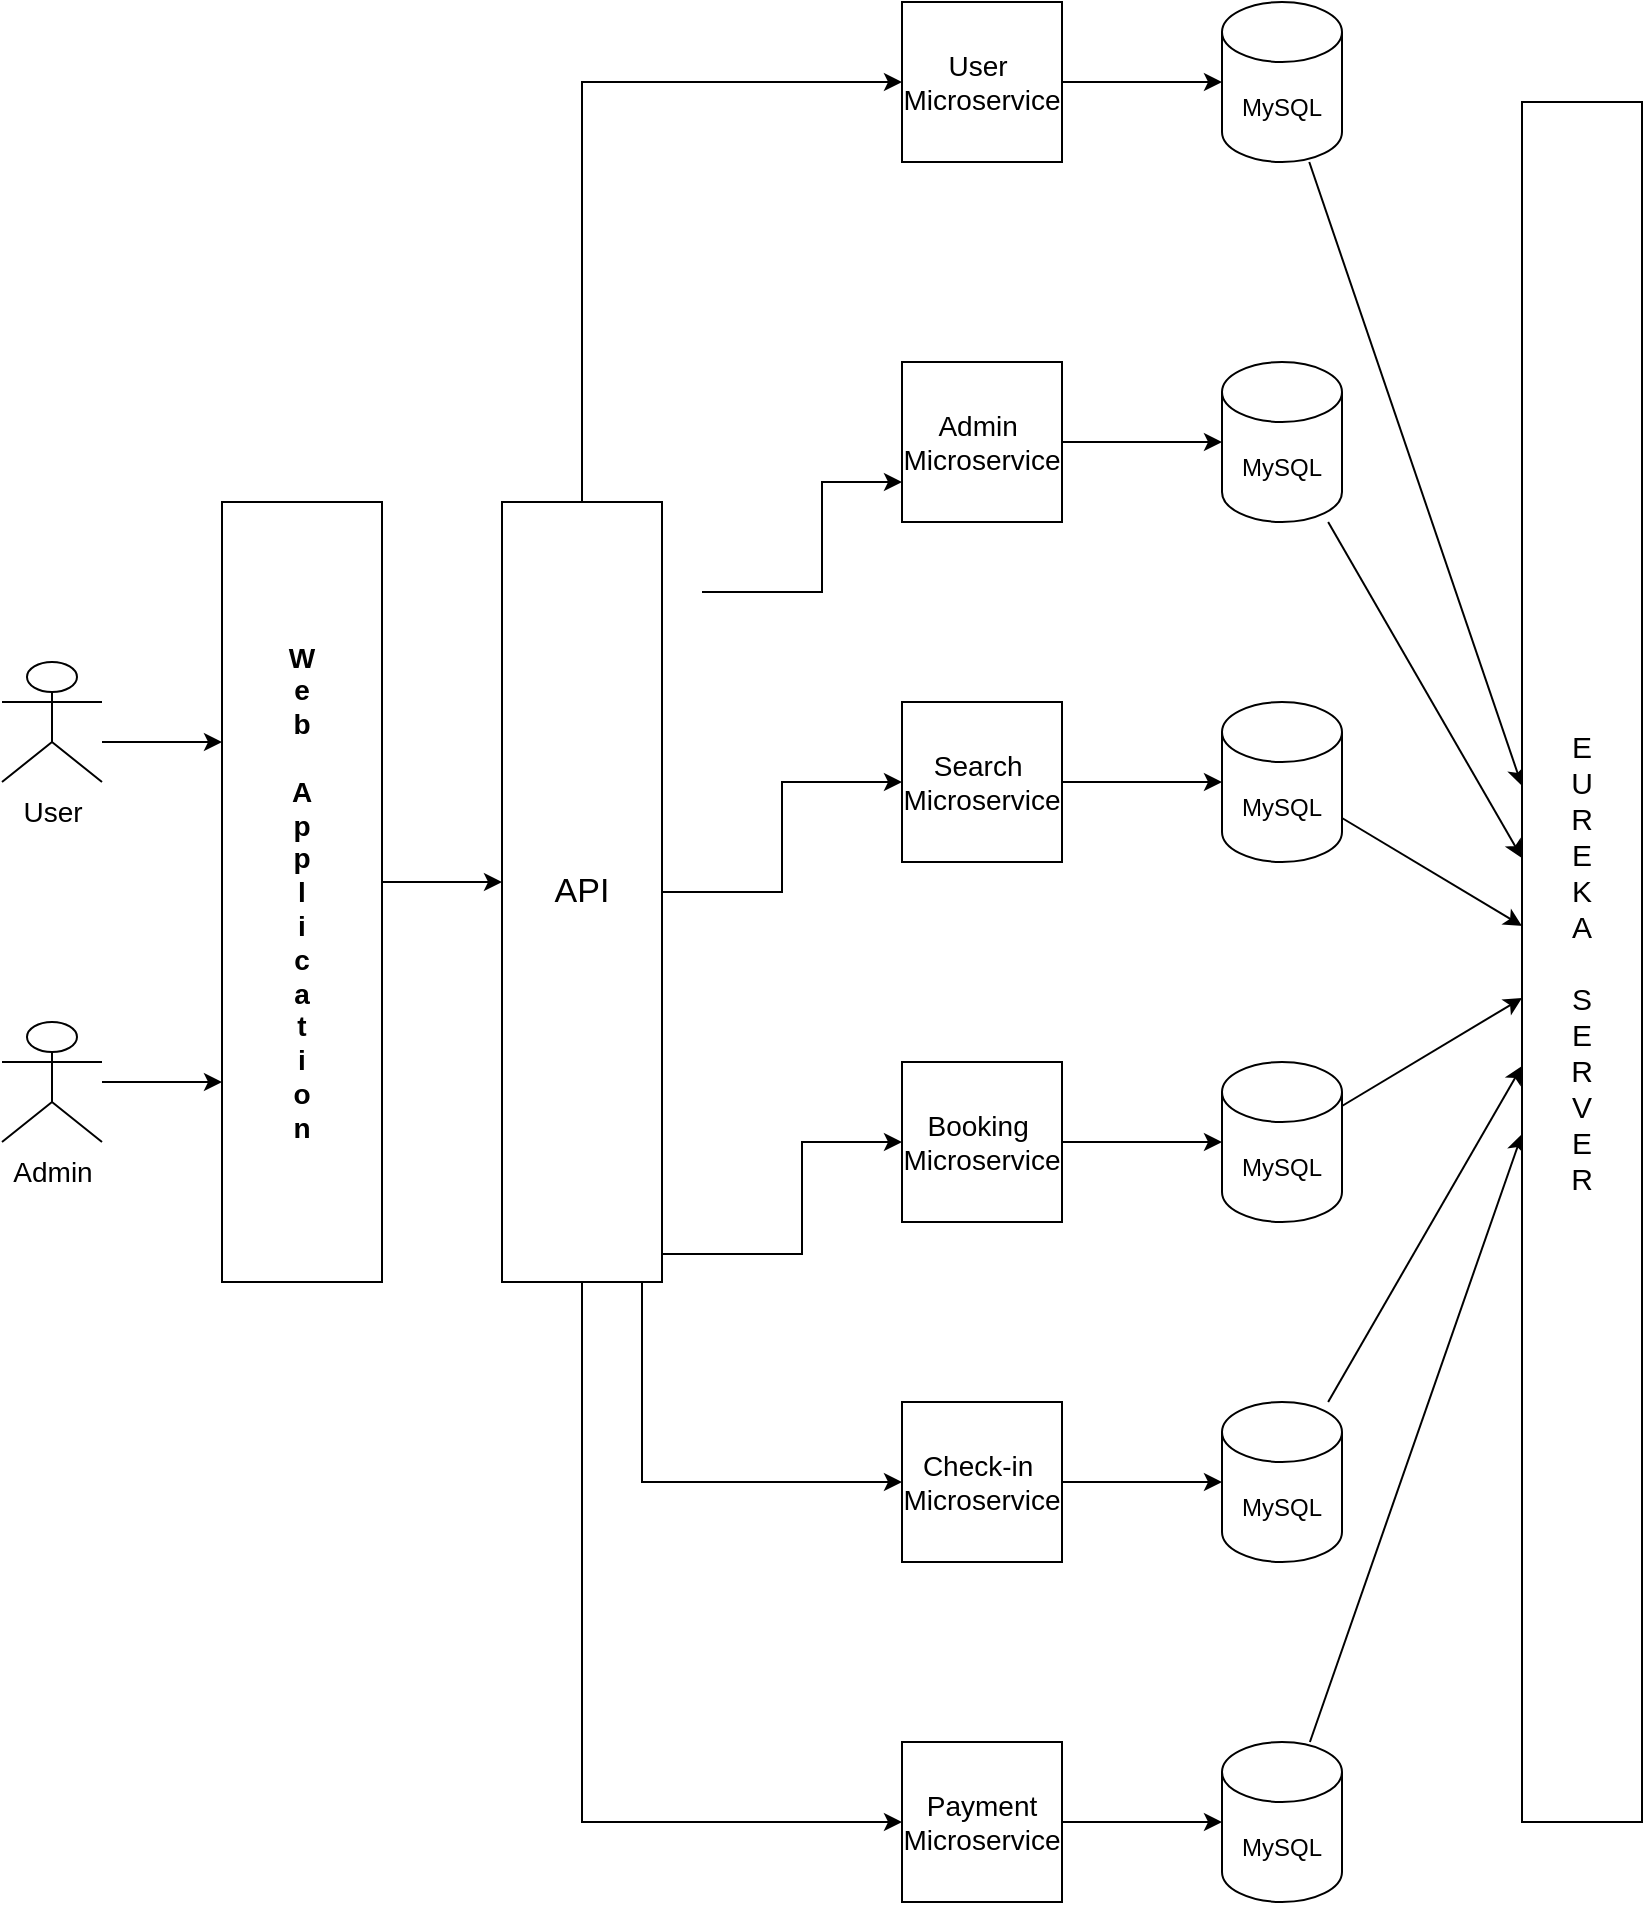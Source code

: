<mxfile version="26.2.9">
  <diagram name="Page-1" id="pG92UOis5DG1-28vQlEu">
    <mxGraphModel dx="1366" dy="669" grid="1" gridSize="10" guides="1" tooltips="1" connect="1" arrows="1" fold="1" page="1" pageScale="1" pageWidth="850" pageHeight="1100" math="0" shadow="0">
      <root>
        <mxCell id="0" />
        <mxCell id="1" parent="0" />
        <mxCell id="1EWZiz0vZpaTnw2dbrHK-3" value="W&lt;div&gt;e&lt;/div&gt;&lt;div&gt;b&lt;/div&gt;&lt;div&gt;&lt;br&gt;&lt;/div&gt;&lt;div&gt;A&lt;/div&gt;&lt;div&gt;p&lt;/div&gt;&lt;div&gt;p&lt;/div&gt;&lt;div&gt;l&lt;/div&gt;&lt;div&gt;i&lt;/div&gt;&lt;div&gt;c&lt;/div&gt;&lt;div&gt;a&lt;/div&gt;&lt;div&gt;t&lt;/div&gt;&lt;div&gt;i&lt;/div&gt;&lt;div&gt;o&lt;/div&gt;&lt;div&gt;n&lt;/div&gt;" style="rounded=0;whiteSpace=wrap;html=1;fontSize=14;fontStyle=1" vertex="1" parent="1">
          <mxGeometry x="120" y="320" width="80" height="390" as="geometry" />
        </mxCell>
        <mxCell id="1EWZiz0vZpaTnw2dbrHK-55" value="" style="edgeStyle=none;rounded=0;orthogonalLoop=1;jettySize=auto;html=1;" edge="1" parent="1" source="1EWZiz0vZpaTnw2dbrHK-5" target="1EWZiz0vZpaTnw2dbrHK-49">
          <mxGeometry relative="1" as="geometry" />
        </mxCell>
        <mxCell id="1EWZiz0vZpaTnw2dbrHK-5" value="MySQL" style="shape=cylinder3;whiteSpace=wrap;html=1;boundedLbl=1;backgroundOutline=1;size=15;" vertex="1" parent="1">
          <mxGeometry x="620" y="940" width="60" height="80" as="geometry" />
        </mxCell>
        <mxCell id="1EWZiz0vZpaTnw2dbrHK-54" value="" style="edgeStyle=none;rounded=0;orthogonalLoop=1;jettySize=auto;html=1;" edge="1" parent="1" source="1EWZiz0vZpaTnw2dbrHK-6" target="1EWZiz0vZpaTnw2dbrHK-49">
          <mxGeometry relative="1" as="geometry" />
        </mxCell>
        <mxCell id="1EWZiz0vZpaTnw2dbrHK-6" value="MySQL" style="shape=cylinder3;whiteSpace=wrap;html=1;boundedLbl=1;backgroundOutline=1;size=15;" vertex="1" parent="1">
          <mxGeometry x="620" y="770" width="60" height="80" as="geometry" />
        </mxCell>
        <mxCell id="1EWZiz0vZpaTnw2dbrHK-53" value="" style="edgeStyle=none;rounded=0;orthogonalLoop=1;jettySize=auto;html=1;" edge="1" parent="1" source="1EWZiz0vZpaTnw2dbrHK-7" target="1EWZiz0vZpaTnw2dbrHK-49">
          <mxGeometry relative="1" as="geometry" />
        </mxCell>
        <mxCell id="1EWZiz0vZpaTnw2dbrHK-7" value="MySQL" style="shape=cylinder3;whiteSpace=wrap;html=1;boundedLbl=1;backgroundOutline=1;size=15;" vertex="1" parent="1">
          <mxGeometry x="620" y="600" width="60" height="80" as="geometry" />
        </mxCell>
        <mxCell id="1EWZiz0vZpaTnw2dbrHK-52" value="" style="edgeStyle=none;rounded=0;orthogonalLoop=1;jettySize=auto;html=1;" edge="1" parent="1" source="1EWZiz0vZpaTnw2dbrHK-8" target="1EWZiz0vZpaTnw2dbrHK-49">
          <mxGeometry relative="1" as="geometry" />
        </mxCell>
        <mxCell id="1EWZiz0vZpaTnw2dbrHK-8" value="MySQL" style="shape=cylinder3;whiteSpace=wrap;html=1;boundedLbl=1;backgroundOutline=1;size=15;" vertex="1" parent="1">
          <mxGeometry x="620" y="420" width="60" height="80" as="geometry" />
        </mxCell>
        <mxCell id="1EWZiz0vZpaTnw2dbrHK-51" value="" style="edgeStyle=none;rounded=0;orthogonalLoop=1;jettySize=auto;html=1;" edge="1" parent="1" source="1EWZiz0vZpaTnw2dbrHK-9" target="1EWZiz0vZpaTnw2dbrHK-49">
          <mxGeometry relative="1" as="geometry" />
        </mxCell>
        <mxCell id="1EWZiz0vZpaTnw2dbrHK-9" value="MySQL" style="shape=cylinder3;whiteSpace=wrap;html=1;boundedLbl=1;backgroundOutline=1;size=15;" vertex="1" parent="1">
          <mxGeometry x="620" y="250" width="60" height="80" as="geometry" />
        </mxCell>
        <mxCell id="1EWZiz0vZpaTnw2dbrHK-50" value="" style="edgeStyle=none;rounded=0;orthogonalLoop=1;jettySize=auto;html=1;" edge="1" parent="1" source="1EWZiz0vZpaTnw2dbrHK-10" target="1EWZiz0vZpaTnw2dbrHK-49">
          <mxGeometry relative="1" as="geometry" />
        </mxCell>
        <mxCell id="1EWZiz0vZpaTnw2dbrHK-10" value="MySQL" style="shape=cylinder3;whiteSpace=wrap;html=1;boundedLbl=1;backgroundOutline=1;size=15;" vertex="1" parent="1">
          <mxGeometry x="620" y="70" width="60" height="80" as="geometry" />
        </mxCell>
        <mxCell id="1EWZiz0vZpaTnw2dbrHK-13" value="API" style="rounded=0;whiteSpace=wrap;html=1;direction=south;fontSize=17;" vertex="1" parent="1">
          <mxGeometry x="260" y="320" width="80" height="390" as="geometry" />
        </mxCell>
        <mxCell id="1EWZiz0vZpaTnw2dbrHK-33" value="" style="edgeStyle=orthogonalEdgeStyle;rounded=0;orthogonalLoop=1;jettySize=auto;html=1;" edge="1" parent="1" source="1EWZiz0vZpaTnw2dbrHK-15" target="1EWZiz0vZpaTnw2dbrHK-10">
          <mxGeometry relative="1" as="geometry" />
        </mxCell>
        <mxCell id="1EWZiz0vZpaTnw2dbrHK-15" value="User&amp;nbsp;&lt;div&gt;Microservice&lt;/div&gt;" style="whiteSpace=wrap;html=1;aspect=fixed;fontSize=14;" vertex="1" parent="1">
          <mxGeometry x="460" y="70" width="80" height="80" as="geometry" />
        </mxCell>
        <mxCell id="1EWZiz0vZpaTnw2dbrHK-32" value="" style="edgeStyle=orthogonalEdgeStyle;rounded=0;orthogonalLoop=1;jettySize=auto;html=1;" edge="1" parent="1" source="1EWZiz0vZpaTnw2dbrHK-16" target="1EWZiz0vZpaTnw2dbrHK-9">
          <mxGeometry relative="1" as="geometry" />
        </mxCell>
        <mxCell id="1EWZiz0vZpaTnw2dbrHK-16" value="Admin&amp;nbsp;&lt;div&gt;Microservice&lt;/div&gt;" style="whiteSpace=wrap;html=1;aspect=fixed;fontSize=14;" vertex="1" parent="1">
          <mxGeometry x="460" y="250" width="80" height="80" as="geometry" />
        </mxCell>
        <mxCell id="1EWZiz0vZpaTnw2dbrHK-34" value="" style="edgeStyle=orthogonalEdgeStyle;rounded=0;orthogonalLoop=1;jettySize=auto;html=1;" edge="1" parent="1" source="1EWZiz0vZpaTnw2dbrHK-17" target="1EWZiz0vZpaTnw2dbrHK-8">
          <mxGeometry relative="1" as="geometry" />
        </mxCell>
        <mxCell id="1EWZiz0vZpaTnw2dbrHK-17" value="Search&amp;nbsp;&lt;div&gt;Microservice&lt;/div&gt;" style="whiteSpace=wrap;html=1;aspect=fixed;fontSize=14;" vertex="1" parent="1">
          <mxGeometry x="460" y="420" width="80" height="80" as="geometry" />
        </mxCell>
        <mxCell id="1EWZiz0vZpaTnw2dbrHK-35" value="" style="edgeStyle=orthogonalEdgeStyle;rounded=0;orthogonalLoop=1;jettySize=auto;html=1;" edge="1" parent="1" source="1EWZiz0vZpaTnw2dbrHK-18" target="1EWZiz0vZpaTnw2dbrHK-7">
          <mxGeometry relative="1" as="geometry" />
        </mxCell>
        <mxCell id="1EWZiz0vZpaTnw2dbrHK-18" value="Booking&amp;nbsp;&lt;div&gt;Microservice&lt;/div&gt;" style="whiteSpace=wrap;html=1;aspect=fixed;fontSize=14;" vertex="1" parent="1">
          <mxGeometry x="460" y="600" width="80" height="80" as="geometry" />
        </mxCell>
        <mxCell id="1EWZiz0vZpaTnw2dbrHK-36" value="" style="edgeStyle=orthogonalEdgeStyle;rounded=0;orthogonalLoop=1;jettySize=auto;html=1;" edge="1" parent="1" source="1EWZiz0vZpaTnw2dbrHK-19" target="1EWZiz0vZpaTnw2dbrHK-6">
          <mxGeometry relative="1" as="geometry" />
        </mxCell>
        <mxCell id="1EWZiz0vZpaTnw2dbrHK-19" value="Check-in&amp;nbsp;&lt;div&gt;Microservice&lt;/div&gt;" style="whiteSpace=wrap;html=1;aspect=fixed;fontSize=14;" vertex="1" parent="1">
          <mxGeometry x="460" y="770" width="80" height="80" as="geometry" />
        </mxCell>
        <mxCell id="1EWZiz0vZpaTnw2dbrHK-37" value="" style="edgeStyle=orthogonalEdgeStyle;rounded=0;orthogonalLoop=1;jettySize=auto;html=1;" edge="1" parent="1" source="1EWZiz0vZpaTnw2dbrHK-20" target="1EWZiz0vZpaTnw2dbrHK-5">
          <mxGeometry relative="1" as="geometry" />
        </mxCell>
        <mxCell id="1EWZiz0vZpaTnw2dbrHK-20" value="Payment&lt;div&gt;Microservice&lt;/div&gt;" style="whiteSpace=wrap;html=1;aspect=fixed;fontSize=14;" vertex="1" parent="1">
          <mxGeometry x="460" y="940" width="80" height="80" as="geometry" />
        </mxCell>
        <mxCell id="1EWZiz0vZpaTnw2dbrHK-21" value="User" style="shape=umlActor;verticalLabelPosition=bottom;verticalAlign=top;html=1;outlineConnect=0;fontSize=14;" vertex="1" parent="1">
          <mxGeometry x="10" y="400" width="50" height="60" as="geometry" />
        </mxCell>
        <mxCell id="1EWZiz0vZpaTnw2dbrHK-22" value="Admin" style="shape=umlActor;verticalLabelPosition=bottom;verticalAlign=top;html=1;outlineConnect=0;fontSize=14;" vertex="1" parent="1">
          <mxGeometry x="10" y="580" width="50" height="60" as="geometry" />
        </mxCell>
        <mxCell id="1EWZiz0vZpaTnw2dbrHK-26" value="" style="endArrow=classic;html=1;rounded=0;" edge="1" parent="1">
          <mxGeometry width="50" height="50" relative="1" as="geometry">
            <mxPoint x="60" y="440" as="sourcePoint" />
            <mxPoint x="120" y="440" as="targetPoint" />
            <Array as="points" />
          </mxGeometry>
        </mxCell>
        <mxCell id="1EWZiz0vZpaTnw2dbrHK-27" value="" style="endArrow=classic;html=1;rounded=0;" edge="1" parent="1">
          <mxGeometry width="50" height="50" relative="1" as="geometry">
            <mxPoint x="60" y="610" as="sourcePoint" />
            <mxPoint x="120" y="610" as="targetPoint" />
            <Array as="points" />
          </mxGeometry>
        </mxCell>
        <mxCell id="1EWZiz0vZpaTnw2dbrHK-28" value="" style="endArrow=classic;html=1;rounded=0;" edge="1" parent="1">
          <mxGeometry width="50" height="50" relative="1" as="geometry">
            <mxPoint x="200" y="510" as="sourcePoint" />
            <mxPoint x="260" y="510" as="targetPoint" />
            <Array as="points" />
          </mxGeometry>
        </mxCell>
        <mxCell id="1EWZiz0vZpaTnw2dbrHK-39" value="" style="edgeStyle=orthogonalEdgeStyle;rounded=0;orthogonalLoop=1;jettySize=auto;html=1;" edge="1" parent="1">
          <mxGeometry relative="1" as="geometry">
            <mxPoint x="340" y="689" as="sourcePoint" />
            <mxPoint x="460" y="640" as="targetPoint" />
            <Array as="points">
              <mxPoint x="340" y="696" />
              <mxPoint x="410" y="696" />
              <mxPoint x="410" y="640" />
            </Array>
          </mxGeometry>
        </mxCell>
        <mxCell id="1EWZiz0vZpaTnw2dbrHK-40" value="" style="edgeStyle=orthogonalEdgeStyle;rounded=0;orthogonalLoop=1;jettySize=auto;html=1;entryX=0;entryY=0.5;entryDx=0;entryDy=0;exitX=1;exitY=0.5;exitDx=0;exitDy=0;" edge="1" parent="1" source="1EWZiz0vZpaTnw2dbrHK-13" target="1EWZiz0vZpaTnw2dbrHK-19">
          <mxGeometry relative="1" as="geometry">
            <mxPoint x="330" y="720" as="sourcePoint" />
            <mxPoint x="480" y="810" as="targetPoint" />
            <Array as="points">
              <mxPoint x="330" y="810" />
            </Array>
          </mxGeometry>
        </mxCell>
        <mxCell id="1EWZiz0vZpaTnw2dbrHK-42" value="" style="edgeStyle=orthogonalEdgeStyle;rounded=0;orthogonalLoop=1;jettySize=auto;html=1;entryX=0;entryY=0.5;entryDx=0;entryDy=0;" edge="1" parent="1" target="1EWZiz0vZpaTnw2dbrHK-20">
          <mxGeometry relative="1" as="geometry">
            <mxPoint x="300" y="710" as="sourcePoint" />
            <mxPoint x="335" y="1030" as="targetPoint" />
            <Array as="points">
              <mxPoint x="300" y="980" />
            </Array>
          </mxGeometry>
        </mxCell>
        <mxCell id="1EWZiz0vZpaTnw2dbrHK-30" value="" style="edgeStyle=orthogonalEdgeStyle;rounded=0;orthogonalLoop=1;jettySize=auto;html=1;exitX=0.5;exitY=0;exitDx=0;exitDy=0;" edge="1" parent="1" source="1EWZiz0vZpaTnw2dbrHK-13" target="1EWZiz0vZpaTnw2dbrHK-17">
          <mxGeometry relative="1" as="geometry">
            <mxPoint x="380" y="516" as="sourcePoint" />
          </mxGeometry>
        </mxCell>
        <mxCell id="1EWZiz0vZpaTnw2dbrHK-45" value="" style="edgeStyle=orthogonalEdgeStyle;rounded=0;orthogonalLoop=1;jettySize=auto;html=1;" edge="1" parent="1">
          <mxGeometry relative="1" as="geometry">
            <mxPoint x="360" y="365" as="sourcePoint" />
            <mxPoint x="460" y="310" as="targetPoint" />
            <Array as="points">
              <mxPoint x="420" y="364.56" />
              <mxPoint x="420" y="309.56" />
            </Array>
          </mxGeometry>
        </mxCell>
        <mxCell id="1EWZiz0vZpaTnw2dbrHK-47" value="" style="rounded=0;orthogonalLoop=1;jettySize=auto;html=1;exitX=0;exitY=0.5;exitDx=0;exitDy=0;entryX=0;entryY=0.5;entryDx=0;entryDy=0;edgeStyle=orthogonalEdgeStyle;" edge="1" parent="1" source="1EWZiz0vZpaTnw2dbrHK-13" target="1EWZiz0vZpaTnw2dbrHK-15">
          <mxGeometry relative="1" as="geometry">
            <mxPoint x="300" y="320" as="sourcePoint" />
            <mxPoint x="380" y="100" as="targetPoint" />
          </mxGeometry>
        </mxCell>
        <mxCell id="1EWZiz0vZpaTnw2dbrHK-49" value="E&lt;div&gt;U&lt;/div&gt;&lt;div&gt;R&lt;/div&gt;&lt;div&gt;E&lt;/div&gt;&lt;div&gt;K&lt;/div&gt;&lt;div&gt;A&lt;/div&gt;&lt;div&gt;&lt;br&gt;&lt;/div&gt;&lt;div&gt;S&lt;/div&gt;&lt;div&gt;E&lt;/div&gt;&lt;div&gt;R&lt;/div&gt;&lt;div&gt;V&lt;/div&gt;&lt;div&gt;E&lt;/div&gt;&lt;div&gt;R&lt;/div&gt;" style="rounded=0;whiteSpace=wrap;html=1;fontSize=15;" vertex="1" parent="1">
          <mxGeometry x="770" y="120" width="60" height="860" as="geometry" />
        </mxCell>
      </root>
    </mxGraphModel>
  </diagram>
</mxfile>
